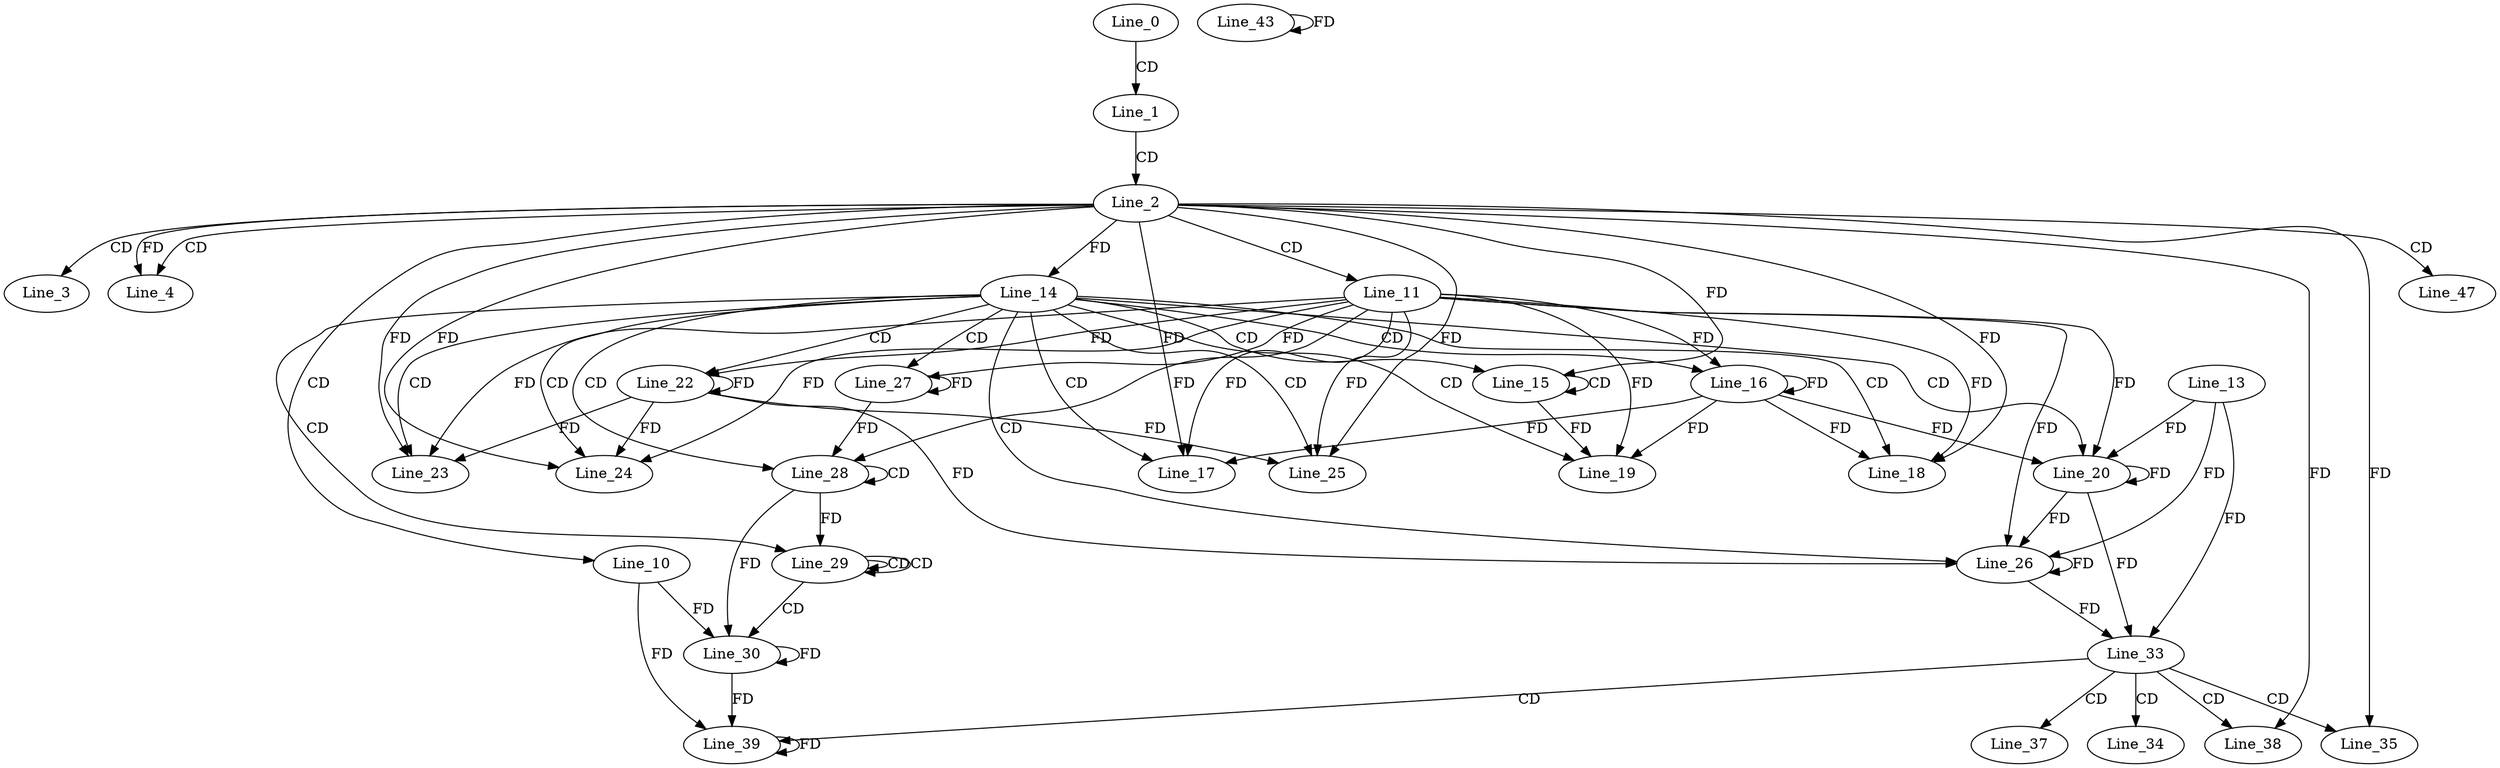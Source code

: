digraph G {
  Line_0;
  Line_1;
  Line_2;
  Line_3;
  Line_4;
  Line_4;
  Line_4;
  Line_10;
  Line_11;
  Line_14;
  Line_14;
  Line_15;
  Line_15;
  Line_15;
  Line_16;
  Line_16;
  Line_17;
  Line_17;
  Line_18;
  Line_18;
  Line_19;
  Line_20;
  Line_13;
  Line_20;
  Line_22;
  Line_22;
  Line_23;
  Line_23;
  Line_24;
  Line_24;
  Line_25;
  Line_25;
  Line_26;
  Line_26;
  Line_27;
  Line_27;
  Line_28;
  Line_28;
  Line_29;
  Line_29;
  Line_30;
  Line_30;
  Line_33;
  Line_34;
  Line_35;
  Line_35;
  Line_37;
  Line_38;
  Line_38;
  Line_39;
  Line_43;
  Line_47;
  Line_0 -> Line_1 [ label="CD" ];
  Line_1 -> Line_2 [ label="CD" ];
  Line_2 -> Line_3 [ label="CD" ];
  Line_2 -> Line_4 [ label="CD" ];
  Line_2 -> Line_4 [ label="FD" ];
  Line_2 -> Line_10 [ label="CD" ];
  Line_2 -> Line_11 [ label="CD" ];
  Line_2 -> Line_14 [ label="FD" ];
  Line_14 -> Line_15 [ label="CD" ];
  Line_15 -> Line_15 [ label="CD" ];
  Line_2 -> Line_15 [ label="FD" ];
  Line_14 -> Line_16 [ label="CD" ];
  Line_11 -> Line_16 [ label="FD" ];
  Line_16 -> Line_16 [ label="FD" ];
  Line_14 -> Line_17 [ label="CD" ];
  Line_11 -> Line_17 [ label="FD" ];
  Line_16 -> Line_17 [ label="FD" ];
  Line_2 -> Line_17 [ label="FD" ];
  Line_14 -> Line_18 [ label="CD" ];
  Line_11 -> Line_18 [ label="FD" ];
  Line_16 -> Line_18 [ label="FD" ];
  Line_2 -> Line_18 [ label="FD" ];
  Line_14 -> Line_19 [ label="CD" ];
  Line_11 -> Line_19 [ label="FD" ];
  Line_16 -> Line_19 [ label="FD" ];
  Line_15 -> Line_19 [ label="FD" ];
  Line_14 -> Line_20 [ label="CD" ];
  Line_13 -> Line_20 [ label="FD" ];
  Line_20 -> Line_20 [ label="FD" ];
  Line_11 -> Line_20 [ label="FD" ];
  Line_16 -> Line_20 [ label="FD" ];
  Line_14 -> Line_22 [ label="CD" ];
  Line_11 -> Line_22 [ label="FD" ];
  Line_22 -> Line_22 [ label="FD" ];
  Line_14 -> Line_23 [ label="CD" ];
  Line_11 -> Line_23 [ label="FD" ];
  Line_22 -> Line_23 [ label="FD" ];
  Line_2 -> Line_23 [ label="FD" ];
  Line_14 -> Line_24 [ label="CD" ];
  Line_11 -> Line_24 [ label="FD" ];
  Line_22 -> Line_24 [ label="FD" ];
  Line_2 -> Line_24 [ label="FD" ];
  Line_14 -> Line_25 [ label="CD" ];
  Line_11 -> Line_25 [ label="FD" ];
  Line_22 -> Line_25 [ label="FD" ];
  Line_2 -> Line_25 [ label="FD" ];
  Line_14 -> Line_26 [ label="CD" ];
  Line_13 -> Line_26 [ label="FD" ];
  Line_20 -> Line_26 [ label="FD" ];
  Line_26 -> Line_26 [ label="FD" ];
  Line_11 -> Line_26 [ label="FD" ];
  Line_22 -> Line_26 [ label="FD" ];
  Line_14 -> Line_27 [ label="CD" ];
  Line_11 -> Line_27 [ label="FD" ];
  Line_27 -> Line_27 [ label="FD" ];
  Line_14 -> Line_28 [ label="CD" ];
  Line_28 -> Line_28 [ label="CD" ];
  Line_11 -> Line_28 [ label="FD" ];
  Line_27 -> Line_28 [ label="FD" ];
  Line_14 -> Line_29 [ label="CD" ];
  Line_29 -> Line_29 [ label="CD" ];
  Line_29 -> Line_29 [ label="CD" ];
  Line_28 -> Line_29 [ label="FD" ];
  Line_29 -> Line_30 [ label="CD" ];
  Line_30 -> Line_30 [ label="FD" ];
  Line_10 -> Line_30 [ label="FD" ];
  Line_28 -> Line_30 [ label="FD" ];
  Line_13 -> Line_33 [ label="FD" ];
  Line_20 -> Line_33 [ label="FD" ];
  Line_26 -> Line_33 [ label="FD" ];
  Line_33 -> Line_34 [ label="CD" ];
  Line_33 -> Line_35 [ label="CD" ];
  Line_2 -> Line_35 [ label="FD" ];
  Line_33 -> Line_37 [ label="CD" ];
  Line_33 -> Line_38 [ label="CD" ];
  Line_2 -> Line_38 [ label="FD" ];
  Line_33 -> Line_39 [ label="CD" ];
  Line_30 -> Line_39 [ label="FD" ];
  Line_10 -> Line_39 [ label="FD" ];
  Line_39 -> Line_39 [ label="FD" ];
  Line_43 -> Line_43 [ label="FD" ];
  Line_2 -> Line_47 [ label="CD" ];
}
